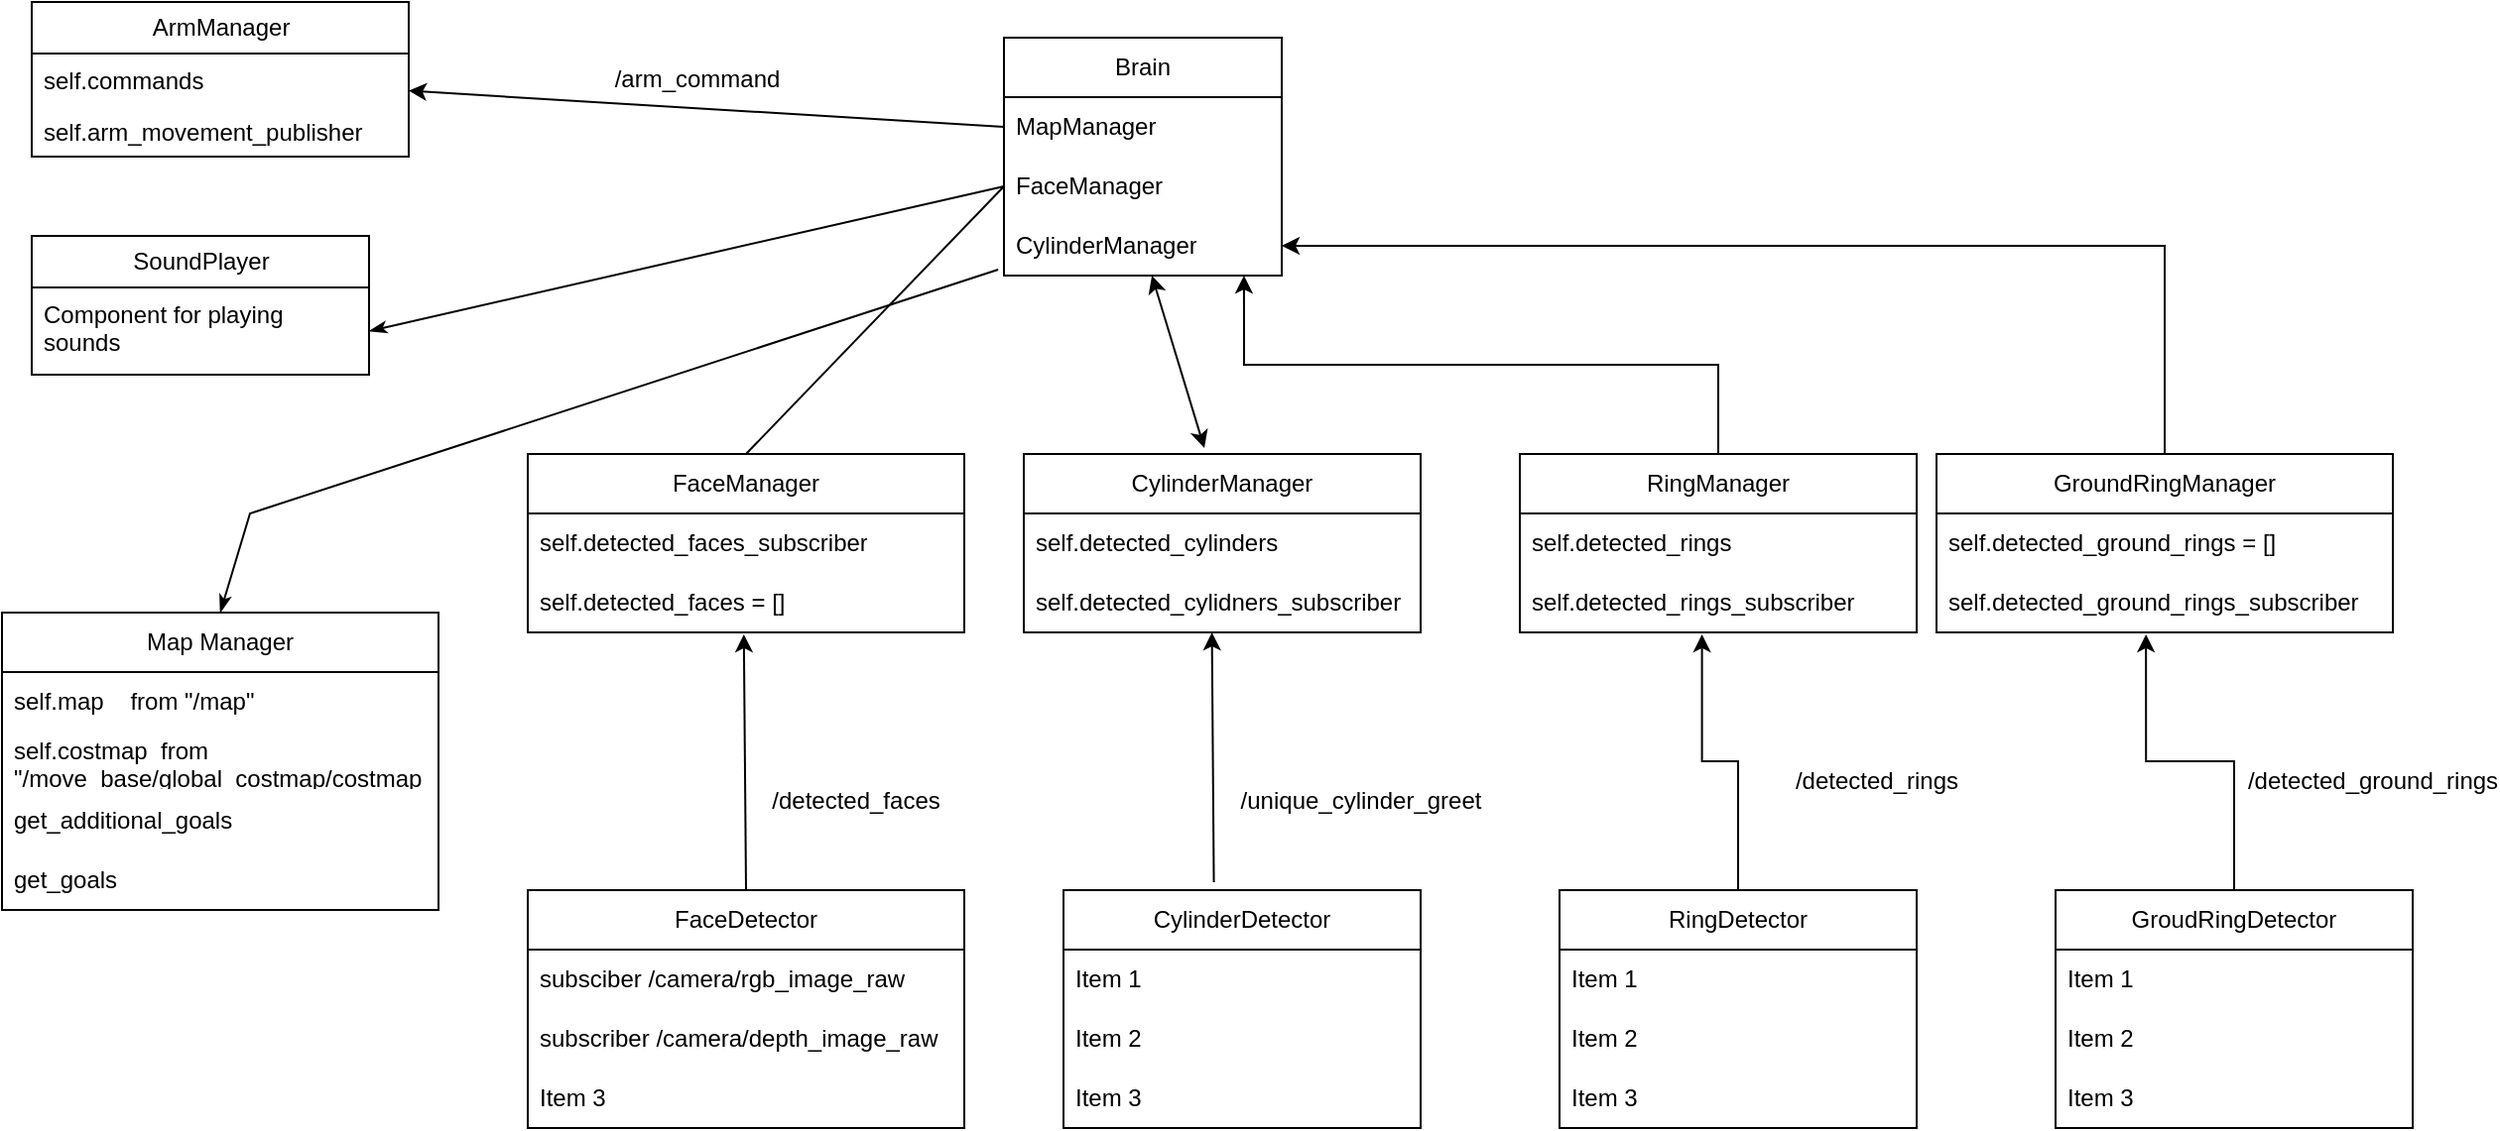 <mxfile>
    <diagram name="Page-1" id="8Q_exorKsiVHkm2IuwxY">
        <mxGraphModel dx="642" dy="944" grid="1" gridSize="10" guides="1" tooltips="1" connect="1" arrows="1" fold="1" page="1" pageScale="1" pageWidth="1920" pageHeight="1200" math="0" shadow="0">
            <root>
                <mxCell id="0"/>
                <mxCell id="1" parent="0"/>
                <mxCell id="Xl7MVksDzrgOk_wyiOMZ-4" value="Map Manager" style="swimlane;fontStyle=0;childLayout=stackLayout;horizontal=1;startSize=30;horizontalStack=0;resizeParent=1;resizeParentMax=0;resizeLast=0;collapsible=1;marginBottom=0;whiteSpace=wrap;html=1;" parent="1" vertex="1">
                    <mxGeometry x="15" y="330" width="220" height="150" as="geometry"/>
                </mxCell>
                <mxCell id="Xl7MVksDzrgOk_wyiOMZ-5" value="self.map&amp;nbsp; &amp;nbsp; from &quot;/map&quot;" style="text;strokeColor=none;fillColor=none;align=left;verticalAlign=middle;spacingLeft=4;spacingRight=4;overflow=hidden;points=[[0,0.5],[1,0.5]];portConstraint=eastwest;rotatable=0;whiteSpace=wrap;html=1;" parent="Xl7MVksDzrgOk_wyiOMZ-4" vertex="1">
                    <mxGeometry y="30" width="220" height="30" as="geometry"/>
                </mxCell>
                <mxCell id="Xl7MVksDzrgOk_wyiOMZ-6" value="self.costmap&amp;nbsp; from &quot;/move_base/global_costmap/costmap" style="text;strokeColor=none;fillColor=none;align=left;verticalAlign=middle;spacingLeft=4;spacingRight=4;overflow=hidden;points=[[0,0.5],[1,0.5]];portConstraint=eastwest;rotatable=0;whiteSpace=wrap;html=1;" parent="Xl7MVksDzrgOk_wyiOMZ-4" vertex="1">
                    <mxGeometry y="60" width="220" height="30" as="geometry"/>
                </mxCell>
                <mxCell id="Xl7MVksDzrgOk_wyiOMZ-7" value="get_additional_goals" style="text;strokeColor=none;fillColor=none;align=left;verticalAlign=middle;spacingLeft=4;spacingRight=4;overflow=hidden;points=[[0,0.5],[1,0.5]];portConstraint=eastwest;rotatable=0;whiteSpace=wrap;html=1;" parent="Xl7MVksDzrgOk_wyiOMZ-4" vertex="1">
                    <mxGeometry y="90" width="220" height="30" as="geometry"/>
                </mxCell>
                <mxCell id="Xl7MVksDzrgOk_wyiOMZ-13" value="get_goals" style="text;strokeColor=none;fillColor=none;align=left;verticalAlign=middle;spacingLeft=4;spacingRight=4;overflow=hidden;points=[[0,0.5],[1,0.5]];portConstraint=eastwest;rotatable=0;whiteSpace=wrap;html=1;" parent="Xl7MVksDzrgOk_wyiOMZ-4" vertex="1">
                    <mxGeometry y="120" width="220" height="30" as="geometry"/>
                </mxCell>
                <mxCell id="Xl7MVksDzrgOk_wyiOMZ-8" value="FaceManager" style="swimlane;fontStyle=0;childLayout=stackLayout;horizontal=1;startSize=30;horizontalStack=0;resizeParent=1;resizeParentMax=0;resizeLast=0;collapsible=1;marginBottom=0;whiteSpace=wrap;html=1;" parent="1" vertex="1">
                    <mxGeometry x="280" y="250" width="220" height="90" as="geometry"/>
                </mxCell>
                <mxCell id="Xl7MVksDzrgOk_wyiOMZ-9" value="self.detected_faces_subscriber" style="text;strokeColor=none;fillColor=none;align=left;verticalAlign=middle;spacingLeft=4;spacingRight=4;overflow=hidden;points=[[0,0.5],[1,0.5]];portConstraint=eastwest;rotatable=0;whiteSpace=wrap;html=1;" parent="Xl7MVksDzrgOk_wyiOMZ-8" vertex="1">
                    <mxGeometry y="30" width="220" height="30" as="geometry"/>
                </mxCell>
                <mxCell id="Xl7MVksDzrgOk_wyiOMZ-10" value="self.detected_faces = []" style="text;strokeColor=none;fillColor=none;align=left;verticalAlign=middle;spacingLeft=4;spacingRight=4;overflow=hidden;points=[[0,0.5],[1,0.5]];portConstraint=eastwest;rotatable=0;whiteSpace=wrap;html=1;" parent="Xl7MVksDzrgOk_wyiOMZ-8" vertex="1">
                    <mxGeometry y="60" width="220" height="30" as="geometry"/>
                </mxCell>
                <mxCell id="Xl7MVksDzrgOk_wyiOMZ-14" value="" style="endArrow=none;html=1;rounded=0;exitX=0.5;exitY=0;exitDx=0;exitDy=0;entryX=-0.021;entryY=0.9;entryDx=0;entryDy=0;endFill=0;startArrow=classicThin;startFill=1;entryPerimeter=0;" parent="1" source="Xl7MVksDzrgOk_wyiOMZ-4" target="Xl7MVksDzrgOk_wyiOMZ-18" edge="1">
                    <mxGeometry width="50" height="50" relative="1" as="geometry">
                        <mxPoint x="610" y="360" as="sourcePoint"/>
                        <mxPoint x="450" y="116" as="targetPoint"/>
                        <Array as="points">
                            <mxPoint x="140" y="280"/>
                        </Array>
                    </mxGeometry>
                </mxCell>
                <mxCell id="Xl7MVksDzrgOk_wyiOMZ-15" value="Brain" style="swimlane;fontStyle=0;childLayout=stackLayout;horizontal=1;startSize=30;horizontalStack=0;resizeParent=1;resizeParentMax=0;resizeLast=0;collapsible=1;marginBottom=0;whiteSpace=wrap;html=1;" parent="1" vertex="1">
                    <mxGeometry x="520" y="40" width="140" height="120" as="geometry"/>
                </mxCell>
                <mxCell id="Xl7MVksDzrgOk_wyiOMZ-16" value="MapManager" style="text;strokeColor=none;fillColor=none;align=left;verticalAlign=middle;spacingLeft=4;spacingRight=4;overflow=hidden;points=[[0,0.5],[1,0.5]];portConstraint=eastwest;rotatable=0;whiteSpace=wrap;html=1;" parent="Xl7MVksDzrgOk_wyiOMZ-15" vertex="1">
                    <mxGeometry y="30" width="140" height="30" as="geometry"/>
                </mxCell>
                <mxCell id="Xl7MVksDzrgOk_wyiOMZ-17" value="FaceManager" style="text;strokeColor=none;fillColor=none;align=left;verticalAlign=middle;spacingLeft=4;spacingRight=4;overflow=hidden;points=[[0,0.5],[1,0.5]];portConstraint=eastwest;rotatable=0;whiteSpace=wrap;html=1;" parent="Xl7MVksDzrgOk_wyiOMZ-15" vertex="1">
                    <mxGeometry y="60" width="140" height="30" as="geometry"/>
                </mxCell>
                <mxCell id="Xl7MVksDzrgOk_wyiOMZ-18" value="CylinderManager" style="text;strokeColor=none;fillColor=none;align=left;verticalAlign=middle;spacingLeft=4;spacingRight=4;overflow=hidden;points=[[0,0.5],[1,0.5]];portConstraint=eastwest;rotatable=0;whiteSpace=wrap;html=1;" parent="Xl7MVksDzrgOk_wyiOMZ-15" vertex="1">
                    <mxGeometry y="90" width="140" height="30" as="geometry"/>
                </mxCell>
                <mxCell id="Xl7MVksDzrgOk_wyiOMZ-19" value="FaceDetector" style="swimlane;fontStyle=0;childLayout=stackLayout;horizontal=1;startSize=30;horizontalStack=0;resizeParent=1;resizeParentMax=0;resizeLast=0;collapsible=1;marginBottom=0;whiteSpace=wrap;html=1;" parent="1" vertex="1">
                    <mxGeometry x="280" y="470" width="220" height="120" as="geometry"/>
                </mxCell>
                <mxCell id="Xl7MVksDzrgOk_wyiOMZ-20" value="subsciber /camera/rgb_image_raw" style="text;strokeColor=none;fillColor=none;align=left;verticalAlign=middle;spacingLeft=4;spacingRight=4;overflow=hidden;points=[[0,0.5],[1,0.5]];portConstraint=eastwest;rotatable=0;whiteSpace=wrap;html=1;" parent="Xl7MVksDzrgOk_wyiOMZ-19" vertex="1">
                    <mxGeometry y="30" width="220" height="30" as="geometry"/>
                </mxCell>
                <mxCell id="Xl7MVksDzrgOk_wyiOMZ-21" value="subscriber /camera/depth_image_raw" style="text;strokeColor=none;fillColor=none;align=left;verticalAlign=middle;spacingLeft=4;spacingRight=4;overflow=hidden;points=[[0,0.5],[1,0.5]];portConstraint=eastwest;rotatable=0;whiteSpace=wrap;html=1;" parent="Xl7MVksDzrgOk_wyiOMZ-19" vertex="1">
                    <mxGeometry y="60" width="220" height="30" as="geometry"/>
                </mxCell>
                <mxCell id="Xl7MVksDzrgOk_wyiOMZ-22" value="Item 3" style="text;strokeColor=none;fillColor=none;align=left;verticalAlign=middle;spacingLeft=4;spacingRight=4;overflow=hidden;points=[[0,0.5],[1,0.5]];portConstraint=eastwest;rotatable=0;whiteSpace=wrap;html=1;" parent="Xl7MVksDzrgOk_wyiOMZ-19" vertex="1">
                    <mxGeometry y="90" width="220" height="30" as="geometry"/>
                </mxCell>
                <mxCell id="Xl7MVksDzrgOk_wyiOMZ-23" value="" style="endArrow=classic;html=1;rounded=0;exitX=0.5;exitY=0;exitDx=0;exitDy=0;startArrow=none;startFill=0;endFill=1;entryX=0.495;entryY=1.033;entryDx=0;entryDy=0;entryPerimeter=0;" parent="1" source="Xl7MVksDzrgOk_wyiOMZ-19" target="Xl7MVksDzrgOk_wyiOMZ-10" edge="1">
                    <mxGeometry width="50" height="50" relative="1" as="geometry">
                        <mxPoint x="610" y="360" as="sourcePoint"/>
                        <mxPoint x="389" y="380" as="targetPoint"/>
                    </mxGeometry>
                </mxCell>
                <mxCell id="Xl7MVksDzrgOk_wyiOMZ-24" value="/detected_faces" style="text;html=1;align=center;verticalAlign=middle;resizable=0;points=[];autosize=1;strokeColor=none;fillColor=none;" parent="1" vertex="1">
                    <mxGeometry x="390" y="410" width="110" height="30" as="geometry"/>
                </mxCell>
                <mxCell id="Xl7MVksDzrgOk_wyiOMZ-25" value="" style="endArrow=none;html=1;rounded=0;exitX=0.5;exitY=0;exitDx=0;exitDy=0;entryX=0;entryY=0.5;entryDx=0;entryDy=0;" parent="1" source="Xl7MVksDzrgOk_wyiOMZ-8" target="Xl7MVksDzrgOk_wyiOMZ-17" edge="1">
                    <mxGeometry width="50" height="50" relative="1" as="geometry">
                        <mxPoint x="610" y="360" as="sourcePoint"/>
                        <mxPoint x="660" y="310" as="targetPoint"/>
                    </mxGeometry>
                </mxCell>
                <mxCell id="Xl7MVksDzrgOk_wyiOMZ-26" value="CylinderManager" style="swimlane;fontStyle=0;childLayout=stackLayout;horizontal=1;startSize=30;horizontalStack=0;resizeParent=1;resizeParentMax=0;resizeLast=0;collapsible=1;marginBottom=0;whiteSpace=wrap;html=1;" parent="1" vertex="1">
                    <mxGeometry x="530" y="250" width="200" height="90" as="geometry"/>
                </mxCell>
                <mxCell id="Xl7MVksDzrgOk_wyiOMZ-27" value="self.detected_cylinders" style="text;strokeColor=none;fillColor=none;align=left;verticalAlign=middle;spacingLeft=4;spacingRight=4;overflow=hidden;points=[[0,0.5],[1,0.5]];portConstraint=eastwest;rotatable=0;whiteSpace=wrap;html=1;" parent="Xl7MVksDzrgOk_wyiOMZ-26" vertex="1">
                    <mxGeometry y="30" width="200" height="30" as="geometry"/>
                </mxCell>
                <mxCell id="Xl7MVksDzrgOk_wyiOMZ-28" value="self.detected_cylidners_subscriber" style="text;strokeColor=none;fillColor=none;align=left;verticalAlign=middle;spacingLeft=4;spacingRight=4;overflow=hidden;points=[[0,0.5],[1,0.5]];portConstraint=eastwest;rotatable=0;whiteSpace=wrap;html=1;" parent="Xl7MVksDzrgOk_wyiOMZ-26" vertex="1">
                    <mxGeometry y="60" width="200" height="30" as="geometry"/>
                </mxCell>
                <mxCell id="Xl7MVksDzrgOk_wyiOMZ-33" value="" style="endArrow=classic;startArrow=classic;html=1;rounded=0;entryX=0.455;entryY=-0.033;entryDx=0;entryDy=0;entryPerimeter=0;" parent="1" source="Xl7MVksDzrgOk_wyiOMZ-18" target="Xl7MVksDzrgOk_wyiOMZ-26" edge="1">
                    <mxGeometry width="50" height="50" relative="1" as="geometry">
                        <mxPoint x="610" y="360" as="sourcePoint"/>
                        <mxPoint x="660" y="310" as="targetPoint"/>
                    </mxGeometry>
                </mxCell>
                <mxCell id="Xl7MVksDzrgOk_wyiOMZ-34" value="CylinderDetector" style="swimlane;fontStyle=0;childLayout=stackLayout;horizontal=1;startSize=30;horizontalStack=0;resizeParent=1;resizeParentMax=0;resizeLast=0;collapsible=1;marginBottom=0;whiteSpace=wrap;html=1;" parent="1" vertex="1">
                    <mxGeometry x="550" y="470" width="180" height="120" as="geometry"/>
                </mxCell>
                <mxCell id="Xl7MVksDzrgOk_wyiOMZ-35" value="Item 1" style="text;strokeColor=none;fillColor=none;align=left;verticalAlign=middle;spacingLeft=4;spacingRight=4;overflow=hidden;points=[[0,0.5],[1,0.5]];portConstraint=eastwest;rotatable=0;whiteSpace=wrap;html=1;" parent="Xl7MVksDzrgOk_wyiOMZ-34" vertex="1">
                    <mxGeometry y="30" width="180" height="30" as="geometry"/>
                </mxCell>
                <mxCell id="Xl7MVksDzrgOk_wyiOMZ-36" value="Item 2" style="text;strokeColor=none;fillColor=none;align=left;verticalAlign=middle;spacingLeft=4;spacingRight=4;overflow=hidden;points=[[0,0.5],[1,0.5]];portConstraint=eastwest;rotatable=0;whiteSpace=wrap;html=1;" parent="Xl7MVksDzrgOk_wyiOMZ-34" vertex="1">
                    <mxGeometry y="60" width="180" height="30" as="geometry"/>
                </mxCell>
                <mxCell id="Xl7MVksDzrgOk_wyiOMZ-37" value="Item 3" style="text;strokeColor=none;fillColor=none;align=left;verticalAlign=middle;spacingLeft=4;spacingRight=4;overflow=hidden;points=[[0,0.5],[1,0.5]];portConstraint=eastwest;rotatable=0;whiteSpace=wrap;html=1;" parent="Xl7MVksDzrgOk_wyiOMZ-34" vertex="1">
                    <mxGeometry y="90" width="180" height="30" as="geometry"/>
                </mxCell>
                <mxCell id="Xl7MVksDzrgOk_wyiOMZ-39" value="/unique_cylinder_greet" style="text;html=1;strokeColor=none;fillColor=none;align=center;verticalAlign=middle;whiteSpace=wrap;rounded=0;" parent="1" vertex="1">
                    <mxGeometry x="670" y="410" width="60" height="30" as="geometry"/>
                </mxCell>
                <mxCell id="Xl7MVksDzrgOk_wyiOMZ-63" style="edgeStyle=orthogonalEdgeStyle;rounded=0;orthogonalLoop=1;jettySize=auto;html=1;exitX=0.5;exitY=0;exitDx=0;exitDy=0;entryX=0.864;entryY=1;entryDx=0;entryDy=0;entryPerimeter=0;" parent="1" source="Xl7MVksDzrgOk_wyiOMZ-41" target="Xl7MVksDzrgOk_wyiOMZ-18" edge="1">
                    <mxGeometry relative="1" as="geometry"/>
                </mxCell>
                <mxCell id="Xl7MVksDzrgOk_wyiOMZ-41" value="RingManager" style="swimlane;fontStyle=0;childLayout=stackLayout;horizontal=1;startSize=30;horizontalStack=0;resizeParent=1;resizeParentMax=0;resizeLast=0;collapsible=1;marginBottom=0;whiteSpace=wrap;html=1;" parent="1" vertex="1">
                    <mxGeometry x="780" y="250" width="200" height="90" as="geometry"/>
                </mxCell>
                <mxCell id="Xl7MVksDzrgOk_wyiOMZ-42" value="self.detected_rings" style="text;strokeColor=none;fillColor=none;align=left;verticalAlign=middle;spacingLeft=4;spacingRight=4;overflow=hidden;points=[[0,0.5],[1,0.5]];portConstraint=eastwest;rotatable=0;whiteSpace=wrap;html=1;" parent="Xl7MVksDzrgOk_wyiOMZ-41" vertex="1">
                    <mxGeometry y="30" width="200" height="30" as="geometry"/>
                </mxCell>
                <mxCell id="Xl7MVksDzrgOk_wyiOMZ-43" value="self.detected_rings_subscriber" style="text;strokeColor=none;fillColor=none;align=left;verticalAlign=middle;spacingLeft=4;spacingRight=4;overflow=hidden;points=[[0,0.5],[1,0.5]];portConstraint=eastwest;rotatable=0;whiteSpace=wrap;html=1;" parent="Xl7MVksDzrgOk_wyiOMZ-41" vertex="1">
                    <mxGeometry y="60" width="200" height="30" as="geometry"/>
                </mxCell>
                <mxCell id="Xl7MVksDzrgOk_wyiOMZ-52" style="edgeStyle=orthogonalEdgeStyle;rounded=0;orthogonalLoop=1;jettySize=auto;html=1;exitX=0.5;exitY=0;exitDx=0;exitDy=0;entryX=0.459;entryY=1.033;entryDx=0;entryDy=0;entryPerimeter=0;" parent="1" source="Xl7MVksDzrgOk_wyiOMZ-45" target="Xl7MVksDzrgOk_wyiOMZ-43" edge="1">
                    <mxGeometry relative="1" as="geometry"/>
                </mxCell>
                <mxCell id="Xl7MVksDzrgOk_wyiOMZ-45" value="RingDetector" style="swimlane;fontStyle=0;childLayout=stackLayout;horizontal=1;startSize=30;horizontalStack=0;resizeParent=1;resizeParentMax=0;resizeLast=0;collapsible=1;marginBottom=0;whiteSpace=wrap;html=1;" parent="1" vertex="1">
                    <mxGeometry x="800" y="470" width="180" height="120" as="geometry"/>
                </mxCell>
                <mxCell id="Xl7MVksDzrgOk_wyiOMZ-46" value="Item 1" style="text;strokeColor=none;fillColor=none;align=left;verticalAlign=middle;spacingLeft=4;spacingRight=4;overflow=hidden;points=[[0,0.5],[1,0.5]];portConstraint=eastwest;rotatable=0;whiteSpace=wrap;html=1;" parent="Xl7MVksDzrgOk_wyiOMZ-45" vertex="1">
                    <mxGeometry y="30" width="180" height="30" as="geometry"/>
                </mxCell>
                <mxCell id="Xl7MVksDzrgOk_wyiOMZ-47" value="Item 2" style="text;strokeColor=none;fillColor=none;align=left;verticalAlign=middle;spacingLeft=4;spacingRight=4;overflow=hidden;points=[[0,0.5],[1,0.5]];portConstraint=eastwest;rotatable=0;whiteSpace=wrap;html=1;" parent="Xl7MVksDzrgOk_wyiOMZ-45" vertex="1">
                    <mxGeometry y="60" width="180" height="30" as="geometry"/>
                </mxCell>
                <mxCell id="Xl7MVksDzrgOk_wyiOMZ-48" value="Item 3" style="text;strokeColor=none;fillColor=none;align=left;verticalAlign=middle;spacingLeft=4;spacingRight=4;overflow=hidden;points=[[0,0.5],[1,0.5]];portConstraint=eastwest;rotatable=0;whiteSpace=wrap;html=1;" parent="Xl7MVksDzrgOk_wyiOMZ-45" vertex="1">
                    <mxGeometry y="90" width="180" height="30" as="geometry"/>
                </mxCell>
                <mxCell id="Xl7MVksDzrgOk_wyiOMZ-50" value="/detected_rings" style="text;html=1;strokeColor=none;fillColor=none;align=center;verticalAlign=middle;whiteSpace=wrap;rounded=0;" parent="1" vertex="1">
                    <mxGeometry x="930" y="400" width="60" height="30" as="geometry"/>
                </mxCell>
                <mxCell id="Xl7MVksDzrgOk_wyiOMZ-51" value="" style="endArrow=classic;html=1;rounded=0;exitX=0.421;exitY=-0.033;exitDx=0;exitDy=0;exitPerimeter=0;entryX=0.474;entryY=1;entryDx=0;entryDy=0;entryPerimeter=0;" parent="1" source="Xl7MVksDzrgOk_wyiOMZ-34" target="Xl7MVksDzrgOk_wyiOMZ-28" edge="1">
                    <mxGeometry width="50" height="50" relative="1" as="geometry">
                        <mxPoint x="610" y="360" as="sourcePoint"/>
                        <mxPoint x="660" y="310" as="targetPoint"/>
                    </mxGeometry>
                </mxCell>
                <mxCell id="Xl7MVksDzrgOk_wyiOMZ-62" style="edgeStyle=orthogonalEdgeStyle;rounded=0;orthogonalLoop=1;jettySize=auto;html=1;exitX=0.5;exitY=0;exitDx=0;exitDy=0;" parent="1" source="Xl7MVksDzrgOk_wyiOMZ-53" target="Xl7MVksDzrgOk_wyiOMZ-18" edge="1">
                    <mxGeometry relative="1" as="geometry"/>
                </mxCell>
                <mxCell id="Xl7MVksDzrgOk_wyiOMZ-53" value="GroundRingManager" style="swimlane;fontStyle=0;childLayout=stackLayout;horizontal=1;startSize=30;horizontalStack=0;resizeParent=1;resizeParentMax=0;resizeLast=0;collapsible=1;marginBottom=0;whiteSpace=wrap;html=1;" parent="1" vertex="1">
                    <mxGeometry x="990" y="250" width="230" height="90" as="geometry"/>
                </mxCell>
                <mxCell id="Xl7MVksDzrgOk_wyiOMZ-54" value="self.detected_ground_rings = []" style="text;strokeColor=none;fillColor=none;align=left;verticalAlign=middle;spacingLeft=4;spacingRight=4;overflow=hidden;points=[[0,0.5],[1,0.5]];portConstraint=eastwest;rotatable=0;whiteSpace=wrap;html=1;" parent="Xl7MVksDzrgOk_wyiOMZ-53" vertex="1">
                    <mxGeometry y="30" width="230" height="30" as="geometry"/>
                </mxCell>
                <mxCell id="Xl7MVksDzrgOk_wyiOMZ-55" value="self.detected_ground_rings_subscriber" style="text;strokeColor=none;fillColor=none;align=left;verticalAlign=middle;spacingLeft=4;spacingRight=4;overflow=hidden;points=[[0,0.5],[1,0.5]];portConstraint=eastwest;rotatable=0;whiteSpace=wrap;html=1;" parent="Xl7MVksDzrgOk_wyiOMZ-53" vertex="1">
                    <mxGeometry y="60" width="230" height="30" as="geometry"/>
                </mxCell>
                <mxCell id="Xl7MVksDzrgOk_wyiOMZ-56" style="edgeStyle=orthogonalEdgeStyle;rounded=0;orthogonalLoop=1;jettySize=auto;html=1;exitX=0.5;exitY=0;exitDx=0;exitDy=0;entryX=0.459;entryY=1.033;entryDx=0;entryDy=0;entryPerimeter=0;" parent="1" source="Xl7MVksDzrgOk_wyiOMZ-57" target="Xl7MVksDzrgOk_wyiOMZ-55" edge="1">
                    <mxGeometry relative="1" as="geometry"/>
                </mxCell>
                <mxCell id="Xl7MVksDzrgOk_wyiOMZ-57" value="GroudRingDetector" style="swimlane;fontStyle=0;childLayout=stackLayout;horizontal=1;startSize=30;horizontalStack=0;resizeParent=1;resizeParentMax=0;resizeLast=0;collapsible=1;marginBottom=0;whiteSpace=wrap;html=1;" parent="1" vertex="1">
                    <mxGeometry x="1050" y="470" width="180" height="120" as="geometry"/>
                </mxCell>
                <mxCell id="Xl7MVksDzrgOk_wyiOMZ-58" value="Item 1" style="text;strokeColor=none;fillColor=none;align=left;verticalAlign=middle;spacingLeft=4;spacingRight=4;overflow=hidden;points=[[0,0.5],[1,0.5]];portConstraint=eastwest;rotatable=0;whiteSpace=wrap;html=1;" parent="Xl7MVksDzrgOk_wyiOMZ-57" vertex="1">
                    <mxGeometry y="30" width="180" height="30" as="geometry"/>
                </mxCell>
                <mxCell id="Xl7MVksDzrgOk_wyiOMZ-59" value="Item 2" style="text;strokeColor=none;fillColor=none;align=left;verticalAlign=middle;spacingLeft=4;spacingRight=4;overflow=hidden;points=[[0,0.5],[1,0.5]];portConstraint=eastwest;rotatable=0;whiteSpace=wrap;html=1;" parent="Xl7MVksDzrgOk_wyiOMZ-57" vertex="1">
                    <mxGeometry y="60" width="180" height="30" as="geometry"/>
                </mxCell>
                <mxCell id="Xl7MVksDzrgOk_wyiOMZ-60" value="Item 3" style="text;strokeColor=none;fillColor=none;align=left;verticalAlign=middle;spacingLeft=4;spacingRight=4;overflow=hidden;points=[[0,0.5],[1,0.5]];portConstraint=eastwest;rotatable=0;whiteSpace=wrap;html=1;" parent="Xl7MVksDzrgOk_wyiOMZ-57" vertex="1">
                    <mxGeometry y="90" width="180" height="30" as="geometry"/>
                </mxCell>
                <mxCell id="Xl7MVksDzrgOk_wyiOMZ-61" value="/detected_ground_rings" style="text;html=1;strokeColor=none;fillColor=none;align=center;verticalAlign=middle;whiteSpace=wrap;rounded=0;" parent="1" vertex="1">
                    <mxGeometry x="1180" y="400" width="60" height="30" as="geometry"/>
                </mxCell>
                <mxCell id="2" style="edgeStyle=none;html=1;exitX=0;exitY=0.5;exitDx=0;exitDy=0;" edge="1" parent="1" source="Xl7MVksDzrgOk_wyiOMZ-16" target="3">
                    <mxGeometry relative="1" as="geometry">
                        <mxPoint x="190" y="85" as="targetPoint"/>
                    </mxGeometry>
                </mxCell>
                <mxCell id="3" value="ArmManager" style="swimlane;fontStyle=0;childLayout=stackLayout;horizontal=1;startSize=26;fillColor=none;horizontalStack=0;resizeParent=1;resizeParentMax=0;resizeLast=0;collapsible=1;marginBottom=0;html=1;" vertex="1" parent="1">
                    <mxGeometry x="30" y="22" width="190" height="78" as="geometry"/>
                </mxCell>
                <mxCell id="4" value="self.commands" style="text;strokeColor=none;fillColor=none;align=left;verticalAlign=top;spacingLeft=4;spacingRight=4;overflow=hidden;rotatable=0;points=[[0,0.5],[1,0.5]];portConstraint=eastwest;whiteSpace=wrap;html=1;" vertex="1" parent="3">
                    <mxGeometry y="26" width="190" height="26" as="geometry"/>
                </mxCell>
                <mxCell id="5" value="self.arm_movement_publisher" style="text;strokeColor=none;fillColor=none;align=left;verticalAlign=top;spacingLeft=4;spacingRight=4;overflow=hidden;rotatable=0;points=[[0,0.5],[1,0.5]];portConstraint=eastwest;whiteSpace=wrap;html=1;" vertex="1" parent="3">
                    <mxGeometry y="52" width="190" height="26" as="geometry"/>
                </mxCell>
                <mxCell id="7" value="/arm_command" style="text;html=1;align=center;verticalAlign=middle;resizable=0;points=[];autosize=1;strokeColor=none;fillColor=none;" vertex="1" parent="1">
                    <mxGeometry x="310" y="46" width="110" height="30" as="geometry"/>
                </mxCell>
                <mxCell id="9" value="SoundPlayer" style="swimlane;fontStyle=0;childLayout=stackLayout;horizontal=1;startSize=26;fillColor=none;horizontalStack=0;resizeParent=1;resizeParentMax=0;resizeLast=0;collapsible=1;marginBottom=0;html=1;" vertex="1" parent="1">
                    <mxGeometry x="30" y="140" width="170" height="70" as="geometry"/>
                </mxCell>
                <mxCell id="10" value="Component for playing sounds" style="text;strokeColor=none;fillColor=none;align=left;verticalAlign=top;spacingLeft=4;spacingRight=4;overflow=hidden;rotatable=0;points=[[0,0.5],[1,0.5]];portConstraint=eastwest;whiteSpace=wrap;html=1;" vertex="1" parent="9">
                    <mxGeometry y="26" width="170" height="44" as="geometry"/>
                </mxCell>
                <mxCell id="13" style="edgeStyle=none;html=1;exitX=1;exitY=0.5;exitDx=0;exitDy=0;entryX=0;entryY=0.5;entryDx=0;entryDy=0;startArrow=classicThin;startFill=1;endArrow=none;endFill=0;" edge="1" parent="1" source="10" target="Xl7MVksDzrgOk_wyiOMZ-17">
                    <mxGeometry relative="1" as="geometry"/>
                </mxCell>
            </root>
        </mxGraphModel>
    </diagram>
</mxfile>